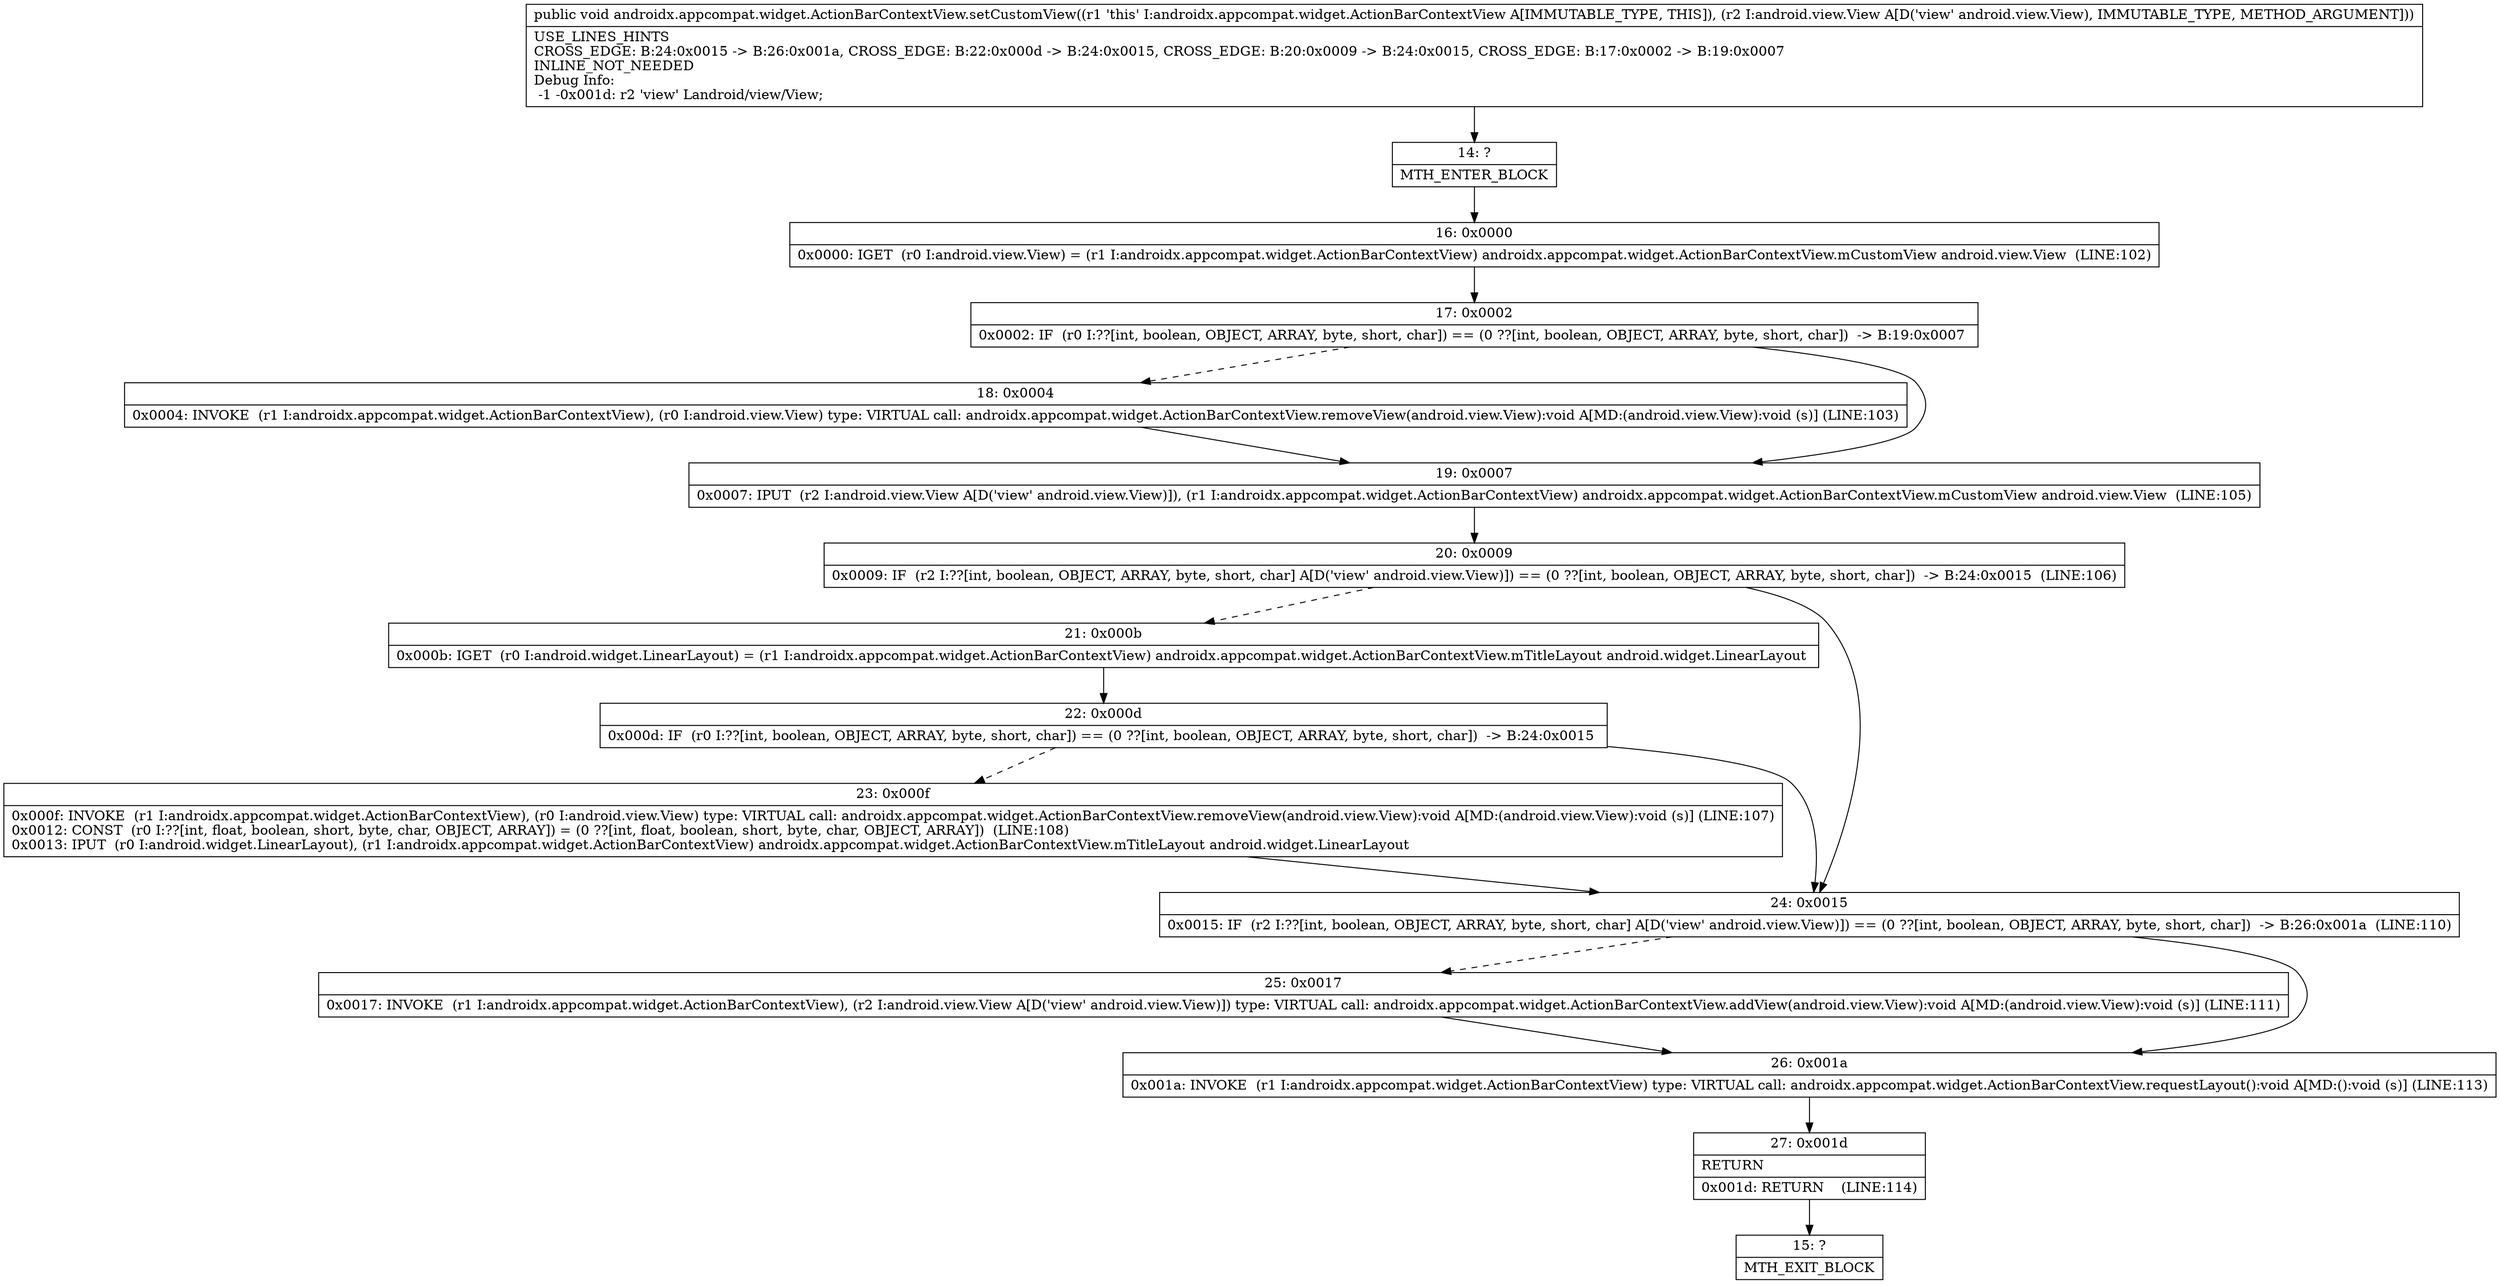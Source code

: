 digraph "CFG forandroidx.appcompat.widget.ActionBarContextView.setCustomView(Landroid\/view\/View;)V" {
Node_14 [shape=record,label="{14\:\ ?|MTH_ENTER_BLOCK\l}"];
Node_16 [shape=record,label="{16\:\ 0x0000|0x0000: IGET  (r0 I:android.view.View) = (r1 I:androidx.appcompat.widget.ActionBarContextView) androidx.appcompat.widget.ActionBarContextView.mCustomView android.view.View  (LINE:102)\l}"];
Node_17 [shape=record,label="{17\:\ 0x0002|0x0002: IF  (r0 I:??[int, boolean, OBJECT, ARRAY, byte, short, char]) == (0 ??[int, boolean, OBJECT, ARRAY, byte, short, char])  \-\> B:19:0x0007 \l}"];
Node_18 [shape=record,label="{18\:\ 0x0004|0x0004: INVOKE  (r1 I:androidx.appcompat.widget.ActionBarContextView), (r0 I:android.view.View) type: VIRTUAL call: androidx.appcompat.widget.ActionBarContextView.removeView(android.view.View):void A[MD:(android.view.View):void (s)] (LINE:103)\l}"];
Node_19 [shape=record,label="{19\:\ 0x0007|0x0007: IPUT  (r2 I:android.view.View A[D('view' android.view.View)]), (r1 I:androidx.appcompat.widget.ActionBarContextView) androidx.appcompat.widget.ActionBarContextView.mCustomView android.view.View  (LINE:105)\l}"];
Node_20 [shape=record,label="{20\:\ 0x0009|0x0009: IF  (r2 I:??[int, boolean, OBJECT, ARRAY, byte, short, char] A[D('view' android.view.View)]) == (0 ??[int, boolean, OBJECT, ARRAY, byte, short, char])  \-\> B:24:0x0015  (LINE:106)\l}"];
Node_21 [shape=record,label="{21\:\ 0x000b|0x000b: IGET  (r0 I:android.widget.LinearLayout) = (r1 I:androidx.appcompat.widget.ActionBarContextView) androidx.appcompat.widget.ActionBarContextView.mTitleLayout android.widget.LinearLayout \l}"];
Node_22 [shape=record,label="{22\:\ 0x000d|0x000d: IF  (r0 I:??[int, boolean, OBJECT, ARRAY, byte, short, char]) == (0 ??[int, boolean, OBJECT, ARRAY, byte, short, char])  \-\> B:24:0x0015 \l}"];
Node_23 [shape=record,label="{23\:\ 0x000f|0x000f: INVOKE  (r1 I:androidx.appcompat.widget.ActionBarContextView), (r0 I:android.view.View) type: VIRTUAL call: androidx.appcompat.widget.ActionBarContextView.removeView(android.view.View):void A[MD:(android.view.View):void (s)] (LINE:107)\l0x0012: CONST  (r0 I:??[int, float, boolean, short, byte, char, OBJECT, ARRAY]) = (0 ??[int, float, boolean, short, byte, char, OBJECT, ARRAY])  (LINE:108)\l0x0013: IPUT  (r0 I:android.widget.LinearLayout), (r1 I:androidx.appcompat.widget.ActionBarContextView) androidx.appcompat.widget.ActionBarContextView.mTitleLayout android.widget.LinearLayout \l}"];
Node_24 [shape=record,label="{24\:\ 0x0015|0x0015: IF  (r2 I:??[int, boolean, OBJECT, ARRAY, byte, short, char] A[D('view' android.view.View)]) == (0 ??[int, boolean, OBJECT, ARRAY, byte, short, char])  \-\> B:26:0x001a  (LINE:110)\l}"];
Node_25 [shape=record,label="{25\:\ 0x0017|0x0017: INVOKE  (r1 I:androidx.appcompat.widget.ActionBarContextView), (r2 I:android.view.View A[D('view' android.view.View)]) type: VIRTUAL call: androidx.appcompat.widget.ActionBarContextView.addView(android.view.View):void A[MD:(android.view.View):void (s)] (LINE:111)\l}"];
Node_26 [shape=record,label="{26\:\ 0x001a|0x001a: INVOKE  (r1 I:androidx.appcompat.widget.ActionBarContextView) type: VIRTUAL call: androidx.appcompat.widget.ActionBarContextView.requestLayout():void A[MD:():void (s)] (LINE:113)\l}"];
Node_27 [shape=record,label="{27\:\ 0x001d|RETURN\l|0x001d: RETURN    (LINE:114)\l}"];
Node_15 [shape=record,label="{15\:\ ?|MTH_EXIT_BLOCK\l}"];
MethodNode[shape=record,label="{public void androidx.appcompat.widget.ActionBarContextView.setCustomView((r1 'this' I:androidx.appcompat.widget.ActionBarContextView A[IMMUTABLE_TYPE, THIS]), (r2 I:android.view.View A[D('view' android.view.View), IMMUTABLE_TYPE, METHOD_ARGUMENT]))  | USE_LINES_HINTS\lCROSS_EDGE: B:24:0x0015 \-\> B:26:0x001a, CROSS_EDGE: B:22:0x000d \-\> B:24:0x0015, CROSS_EDGE: B:20:0x0009 \-\> B:24:0x0015, CROSS_EDGE: B:17:0x0002 \-\> B:19:0x0007\lINLINE_NOT_NEEDED\lDebug Info:\l  \-1 \-0x001d: r2 'view' Landroid\/view\/View;\l}"];
MethodNode -> Node_14;Node_14 -> Node_16;
Node_16 -> Node_17;
Node_17 -> Node_18[style=dashed];
Node_17 -> Node_19;
Node_18 -> Node_19;
Node_19 -> Node_20;
Node_20 -> Node_21[style=dashed];
Node_20 -> Node_24;
Node_21 -> Node_22;
Node_22 -> Node_23[style=dashed];
Node_22 -> Node_24;
Node_23 -> Node_24;
Node_24 -> Node_25[style=dashed];
Node_24 -> Node_26;
Node_25 -> Node_26;
Node_26 -> Node_27;
Node_27 -> Node_15;
}

